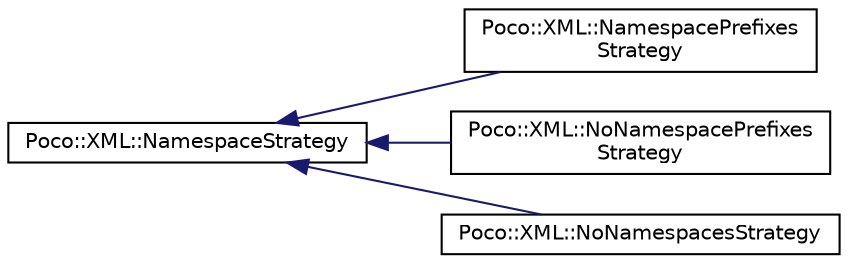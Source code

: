 digraph "Graphical Class Hierarchy"
{
 // LATEX_PDF_SIZE
  edge [fontname="Helvetica",fontsize="10",labelfontname="Helvetica",labelfontsize="10"];
  node [fontname="Helvetica",fontsize="10",shape=record];
  rankdir="LR";
  Node0 [label="Poco::XML::NamespaceStrategy",height=0.2,width=0.4,color="black", fillcolor="white", style="filled",URL="$classPoco_1_1XML_1_1NamespaceStrategy.html",tooltip=" "];
  Node0 -> Node1 [dir="back",color="midnightblue",fontsize="10",style="solid",fontname="Helvetica"];
  Node1 [label="Poco::XML::NamespacePrefixes\lStrategy",height=0.2,width=0.4,color="black", fillcolor="white", style="filled",URL="$classPoco_1_1XML_1_1NamespacePrefixesStrategy.html",tooltip=" "];
  Node0 -> Node2 [dir="back",color="midnightblue",fontsize="10",style="solid",fontname="Helvetica"];
  Node2 [label="Poco::XML::NoNamespacePrefixes\lStrategy",height=0.2,width=0.4,color="black", fillcolor="white", style="filled",URL="$classPoco_1_1XML_1_1NoNamespacePrefixesStrategy.html",tooltip=" "];
  Node0 -> Node3 [dir="back",color="midnightblue",fontsize="10",style="solid",fontname="Helvetica"];
  Node3 [label="Poco::XML::NoNamespacesStrategy",height=0.2,width=0.4,color="black", fillcolor="white", style="filled",URL="$classPoco_1_1XML_1_1NoNamespacesStrategy.html",tooltip=" "];
}
